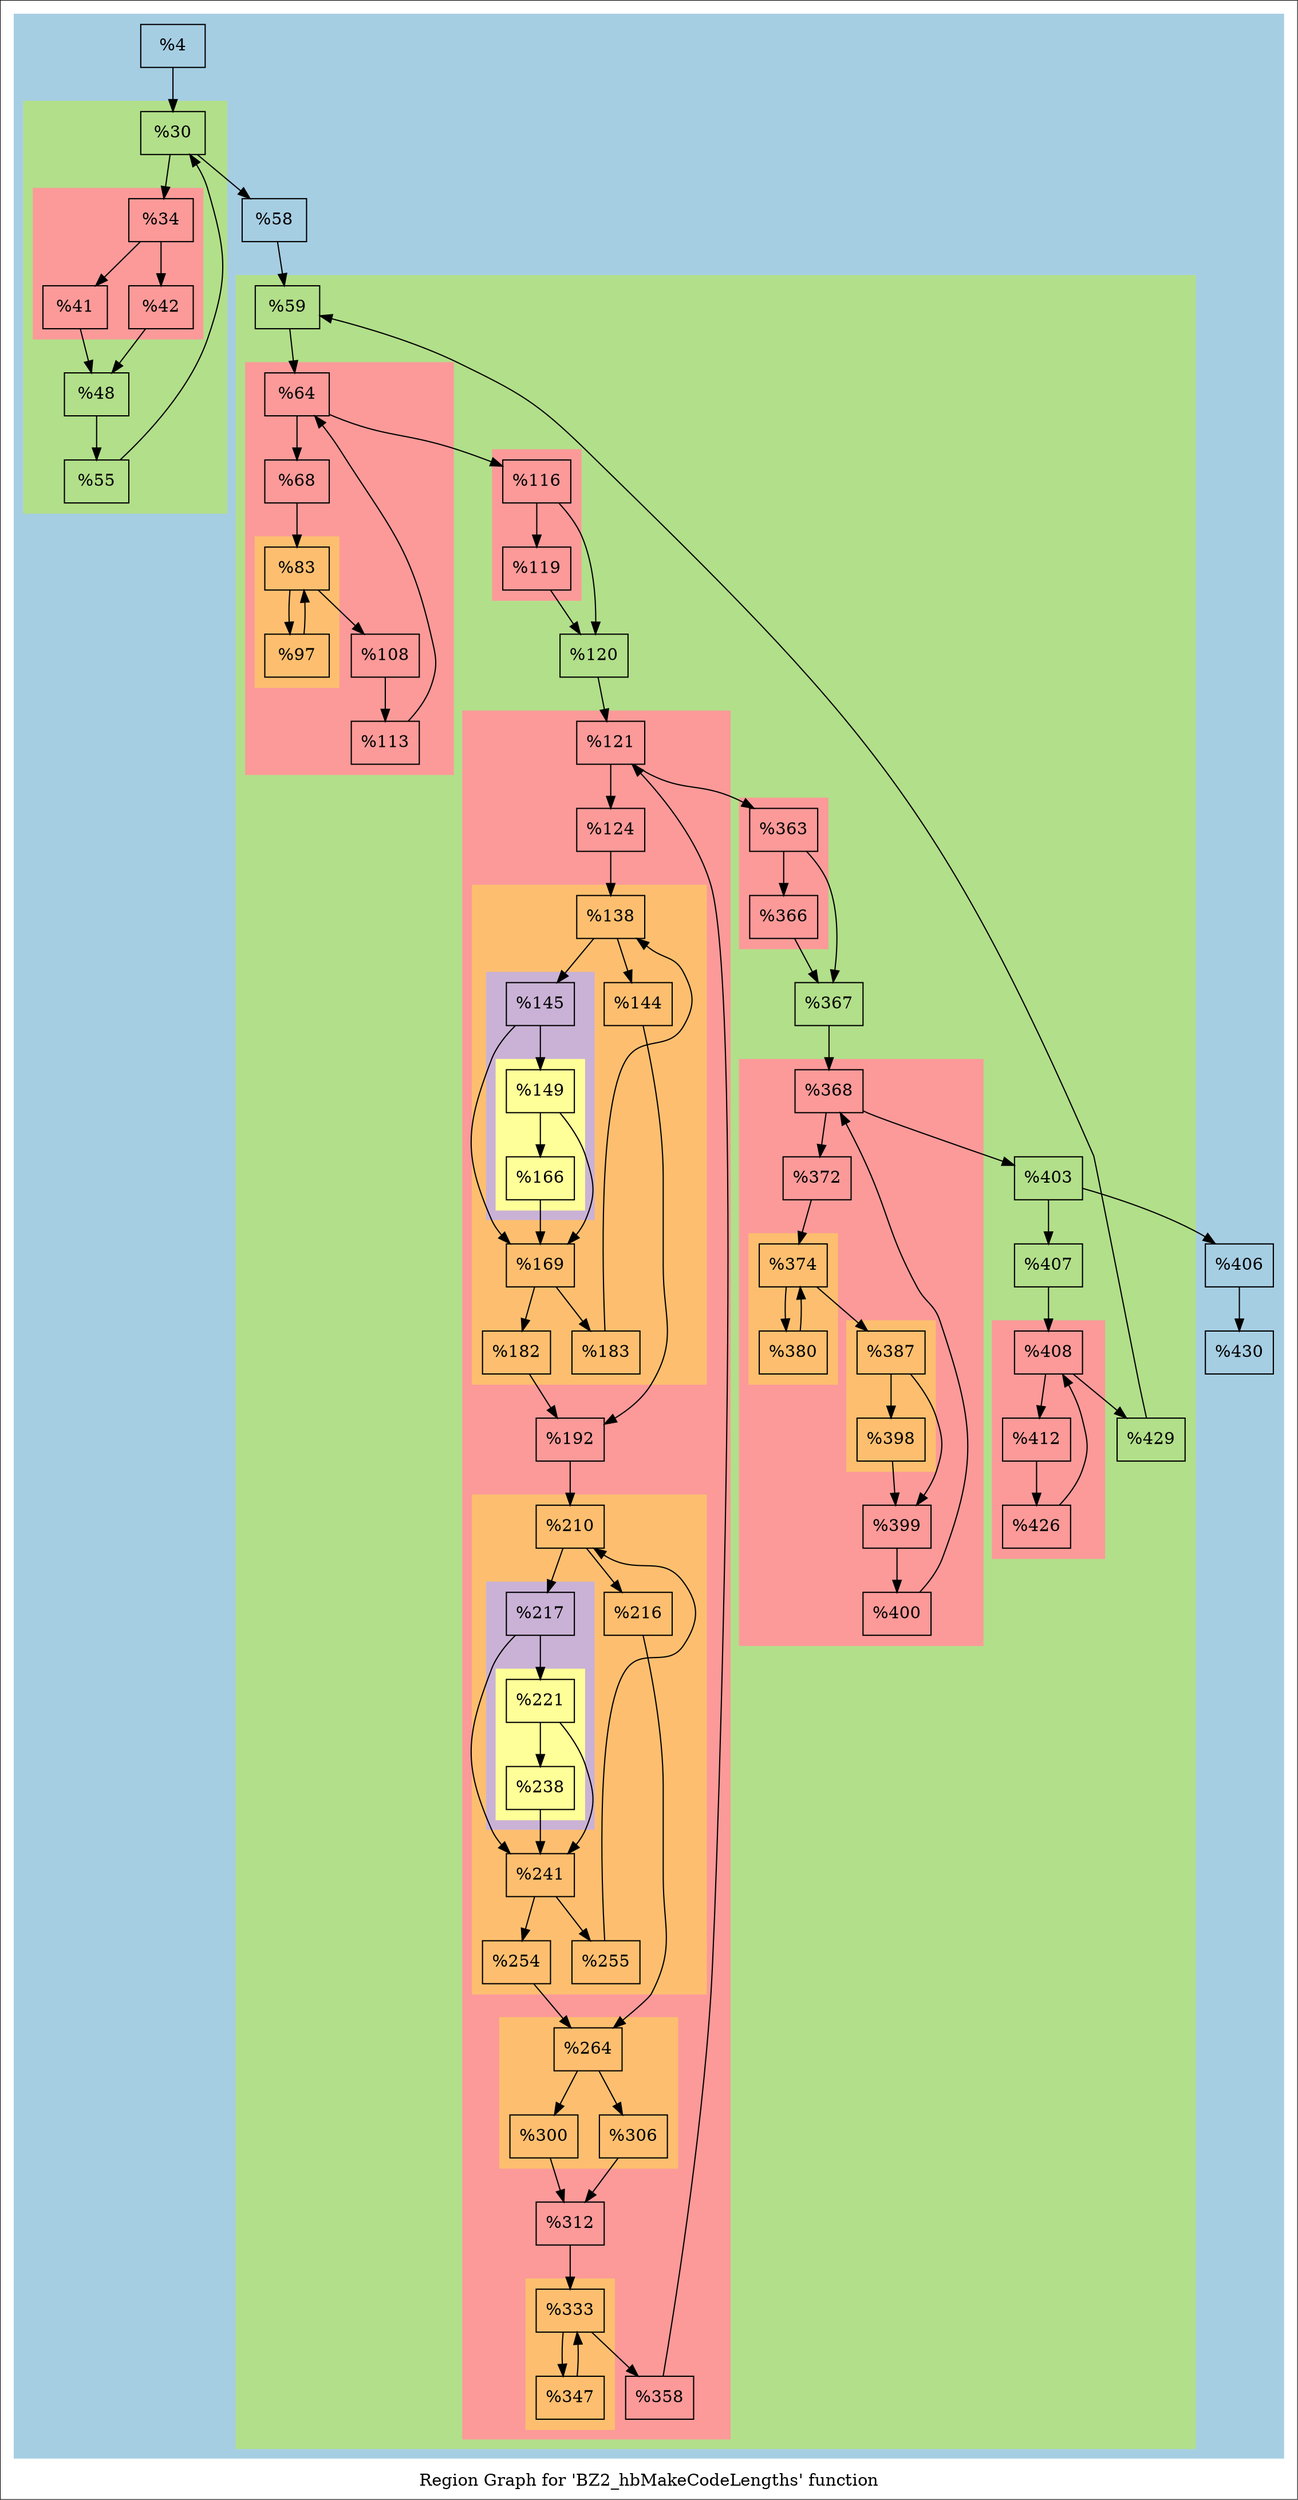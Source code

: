 digraph "Region Graph for 'BZ2_hbMakeCodeLengths' function" {
	label="Region Graph for 'BZ2_hbMakeCodeLengths' function";

	Node0x1395d00 [shape=record,label="{%4}"];
	Node0x1395d00 -> Node0x1156cb0;
	Node0x1156cb0 [shape=record,label="{%30}"];
	Node0x1156cb0 -> Node0x13c04c0;
	Node0x1156cb0 -> Node0x13d4a70;
	Node0x13c04c0 [shape=record,label="{%34}"];
	Node0x13c04c0 -> Node0x1155970;
	Node0x13c04c0 -> Node0x1168390;
	Node0x1155970 [shape=record,label="{%41}"];
	Node0x1155970 -> Node0x136b9d0;
	Node0x136b9d0 [shape=record,label="{%48}"];
	Node0x136b9d0 -> Node0x13805b0;
	Node0x13805b0 [shape=record,label="{%55}"];
	Node0x13805b0 -> Node0x1156cb0[constraint=false];
	Node0x1168390 [shape=record,label="{%42}"];
	Node0x1168390 -> Node0x136b9d0;
	Node0x13d4a70 [shape=record,label="{%58}"];
	Node0x13d4a70 -> Node0x11394e0;
	Node0x11394e0 [shape=record,label="{%59}"];
	Node0x11394e0 -> Node0x13ac140;
	Node0x13ac140 [shape=record,label="{%64}"];
	Node0x13ac140 -> Node0x1359230;
	Node0x13ac140 -> Node0x13463c0;
	Node0x1359230 [shape=record,label="{%68}"];
	Node0x1359230 -> Node0x1157d30;
	Node0x1157d30 [shape=record,label="{%83}"];
	Node0x1157d30 -> Node0x11b8ea0;
	Node0x1157d30 -> Node0x13c08c0;
	Node0x11b8ea0 [shape=record,label="{%97}"];
	Node0x11b8ea0 -> Node0x1157d30[constraint=false];
	Node0x13c08c0 [shape=record,label="{%108}"];
	Node0x13c08c0 -> Node0x13bf4f0;
	Node0x13bf4f0 [shape=record,label="{%113}"];
	Node0x13bf4f0 -> Node0x13ac140[constraint=false];
	Node0x13463c0 [shape=record,label="{%116}"];
	Node0x13463c0 -> Node0x139ce60;
	Node0x13463c0 -> Node0x13b87a0;
	Node0x139ce60 [shape=record,label="{%120}"];
	Node0x139ce60 -> Node0x138b560;
	Node0x138b560 [shape=record,label="{%121}"];
	Node0x138b560 -> Node0x1446c80;
	Node0x138b560 -> Node0x144ff70;
	Node0x1446c80 [shape=record,label="{%124}"];
	Node0x1446c80 -> Node0x1451410;
	Node0x1451410 [shape=record,label="{%138}"];
	Node0x1451410 -> Node0x1449af0;
	Node0x1451410 -> Node0x1388340;
	Node0x1449af0 [shape=record,label="{%144}"];
	Node0x1449af0 -> Node0x11e7f90;
	Node0x11e7f90 [shape=record,label="{%192}"];
	Node0x11e7f90 -> Node0x137ae20;
	Node0x137ae20 [shape=record,label="{%210}"];
	Node0x137ae20 -> Node0x129cbf0;
	Node0x137ae20 -> Node0x13d86c0;
	Node0x129cbf0 [shape=record,label="{%216}"];
	Node0x129cbf0 -> Node0x137c680;
	Node0x137c680 [shape=record,label="{%264}"];
	Node0x137c680 -> Node0x13bc1e0;
	Node0x137c680 -> Node0x142a6f0;
	Node0x13bc1e0 [shape=record,label="{%300}"];
	Node0x13bc1e0 -> Node0x142a250;
	Node0x142a250 [shape=record,label="{%312}"];
	Node0x142a250 -> Node0x142f750;
	Node0x142f750 [shape=record,label="{%333}"];
	Node0x142f750 -> Node0x12e6fe0;
	Node0x142f750 -> Node0x144d180;
	Node0x12e6fe0 [shape=record,label="{%347}"];
	Node0x12e6fe0 -> Node0x142f750[constraint=false];
	Node0x144d180 [shape=record,label="{%358}"];
	Node0x144d180 -> Node0x138b560[constraint=false];
	Node0x142a6f0 [shape=record,label="{%306}"];
	Node0x142a6f0 -> Node0x142a250;
	Node0x13d86c0 [shape=record,label="{%217}"];
	Node0x13d86c0 -> Node0x13b6780;
	Node0x13d86c0 -> Node0x1105f10;
	Node0x13b6780 [shape=record,label="{%221}"];
	Node0x13b6780 -> Node0x144a320;
	Node0x13b6780 -> Node0x1105f10;
	Node0x144a320 [shape=record,label="{%238}"];
	Node0x144a320 -> Node0x1105f10;
	Node0x1105f10 [shape=record,label="{%241}"];
	Node0x1105f10 -> Node0x13a8a80;
	Node0x1105f10 -> Node0x1432070;
	Node0x13a8a80 [shape=record,label="{%254}"];
	Node0x13a8a80 -> Node0x137c680;
	Node0x1432070 [shape=record,label="{%255}"];
	Node0x1432070 -> Node0x137ae20[constraint=false];
	Node0x1388340 [shape=record,label="{%145}"];
	Node0x1388340 -> Node0x1119640;
	Node0x1388340 -> Node0x12ed830;
	Node0x1119640 [shape=record,label="{%149}"];
	Node0x1119640 -> Node0x14499d0;
	Node0x1119640 -> Node0x12ed830;
	Node0x14499d0 [shape=record,label="{%166}"];
	Node0x14499d0 -> Node0x12ed830;
	Node0x12ed830 [shape=record,label="{%169}"];
	Node0x12ed830 -> Node0x13b03a0;
	Node0x12ed830 -> Node0x137a630;
	Node0x13b03a0 [shape=record,label="{%182}"];
	Node0x13b03a0 -> Node0x11e7f90;
	Node0x137a630 [shape=record,label="{%183}"];
	Node0x137a630 -> Node0x1451410[constraint=false];
	Node0x144ff70 [shape=record,label="{%363}"];
	Node0x144ff70 -> Node0x137d0a0;
	Node0x144ff70 -> Node0x13957a0;
	Node0x137d0a0 [shape=record,label="{%367}"];
	Node0x137d0a0 -> Node0x13ac1c0;
	Node0x13ac1c0 [shape=record,label="{%368}"];
	Node0x13ac1c0 -> Node0x1366310;
	Node0x13ac1c0 -> Node0x13a6580;
	Node0x1366310 [shape=record,label="{%372}"];
	Node0x1366310 -> Node0x1428cf0;
	Node0x1428cf0 [shape=record,label="{%374}"];
	Node0x1428cf0 -> Node0x13373a0;
	Node0x1428cf0 -> Node0x138ce70;
	Node0x13373a0 [shape=record,label="{%380}"];
	Node0x13373a0 -> Node0x1428cf0[constraint=false];
	Node0x138ce70 [shape=record,label="{%387}"];
	Node0x138ce70 -> Node0x13ab6b0;
	Node0x138ce70 -> Node0x117ab60;
	Node0x13ab6b0 [shape=record,label="{%398}"];
	Node0x13ab6b0 -> Node0x117ab60;
	Node0x117ab60 [shape=record,label="{%399}"];
	Node0x117ab60 -> Node0x1435e50;
	Node0x1435e50 [shape=record,label="{%400}"];
	Node0x1435e50 -> Node0x13ac1c0[constraint=false];
	Node0x13a6580 [shape=record,label="{%403}"];
	Node0x13a6580 -> Node0x13955f0;
	Node0x13a6580 -> Node0x1441f90;
	Node0x13955f0 [shape=record,label="{%407}"];
	Node0x13955f0 -> Node0x1117360;
	Node0x1117360 [shape=record,label="{%408}"];
	Node0x1117360 -> Node0x13b88d0;
	Node0x1117360 -> Node0x1398940;
	Node0x13b88d0 [shape=record,label="{%412}"];
	Node0x13b88d0 -> Node0x13a0f10;
	Node0x13a0f10 [shape=record,label="{%426}"];
	Node0x13a0f10 -> Node0x1117360[constraint=false];
	Node0x1398940 [shape=record,label="{%429}"];
	Node0x1398940 -> Node0x11394e0[constraint=false];
	Node0x1441f90 [shape=record,label="{%406}"];
	Node0x1441f90 -> Node0x1429940;
	Node0x1429940 [shape=record,label="{%430}"];
	Node0x13957a0 [shape=record,label="{%366}"];
	Node0x13957a0 -> Node0x137d0a0;
	Node0x13b87a0 [shape=record,label="{%119}"];
	Node0x13b87a0 -> Node0x139ce60;
	colorscheme = "paired12"
        subgraph cluster_0x147e280 {
          label = "";
          style = filled;
          color = 1
          subgraph cluster_0x10b8860 {
            label = "";
            style = filled;
            color = 3
            subgraph cluster_0x1479800 {
              label = "";
              style = filled;
              color = 5
              Node0x13c04c0;
              Node0x1155970;
              Node0x1168390;
            }
            Node0x1156cb0;
            Node0x136b9d0;
            Node0x13805b0;
          }
          subgraph cluster_0x10b9370 {
            label = "";
            style = filled;
            color = 3
            subgraph cluster_0x10b92f0 {
              label = "";
              style = filled;
              color = 5
              subgraph cluster_0x1479880 {
                label = "";
                style = filled;
                color = 7
                Node0x1157d30;
                Node0x11b8ea0;
              }
              Node0x13ac140;
              Node0x1359230;
              Node0x13c08c0;
              Node0x13bf4f0;
            }
            subgraph cluster_0x10b9270 {
              label = "";
              style = filled;
              color = 5
              Node0x13463c0;
              Node0x13b87a0;
            }
            subgraph cluster_0x10b91f0 {
              label = "";
              style = filled;
              color = 5
              subgraph cluster_0x10b6e60 {
                label = "";
                style = filled;
                color = 7
                subgraph cluster_0x10da130 {
                  label = "";
                  style = filled;
                  color = 9
                  subgraph cluster_0x10da0b0 {
                    label = "";
                    style = filled;
                    color = 11
                    Node0x1119640;
                    Node0x14499d0;
                  }
                  Node0x1388340;
                }
                Node0x1451410;
                Node0x1449af0;
                Node0x12ed830;
                Node0x13b03a0;
                Node0x137a630;
              }
              subgraph cluster_0x10da030 {
                label = "";
                style = filled;
                color = 7
                subgraph cluster_0x1479a80 {
                  label = "";
                  style = filled;
                  color = 9
                  subgraph cluster_0x1479a00 {
                    label = "";
                    style = filled;
                    color = 11
                    Node0x13b6780;
                    Node0x144a320;
                  }
                  Node0x13d86c0;
                }
                Node0x137ae20;
                Node0x129cbf0;
                Node0x1105f10;
                Node0x13a8a80;
                Node0x1432070;
              }
              subgraph cluster_0x1479980 {
                label = "";
                style = filled;
                color = 7
                Node0x137c680;
                Node0x13bc1e0;
                Node0x142a6f0;
              }
              subgraph cluster_0x1479900 {
                label = "";
                style = filled;
                color = 7
                Node0x142f750;
                Node0x12e6fe0;
              }
              Node0x138b560;
              Node0x1446c80;
              Node0x11e7f90;
              Node0x142a250;
              Node0x144d180;
            }
            subgraph cluster_0x10b9170 {
              label = "";
              style = filled;
              color = 5
              Node0x144ff70;
              Node0x13957a0;
            }
            subgraph cluster_0x10b90f0 {
              label = "";
              style = filled;
              color = 5
              subgraph cluster_0x10b6f60 {
                label = "";
                style = filled;
                color = 7
                Node0x1428cf0;
                Node0x13373a0;
              }
              subgraph cluster_0x10b6ee0 {
                label = "";
                style = filled;
                color = 7
                Node0x138ce70;
                Node0x13ab6b0;
              }
              Node0x13ac1c0;
              Node0x1366310;
              Node0x117ab60;
              Node0x1435e50;
            }
            subgraph cluster_0x10b9070 {
              label = "";
              style = filled;
              color = 5
              Node0x1117360;
              Node0x13b88d0;
              Node0x13a0f10;
            }
            Node0x11394e0;
            Node0x139ce60;
            Node0x137d0a0;
            Node0x13a6580;
            Node0x13955f0;
            Node0x1398940;
          }
          Node0x1395d00;
          Node0x13d4a70;
          Node0x1441f90;
          Node0x1429940;
        }
}
